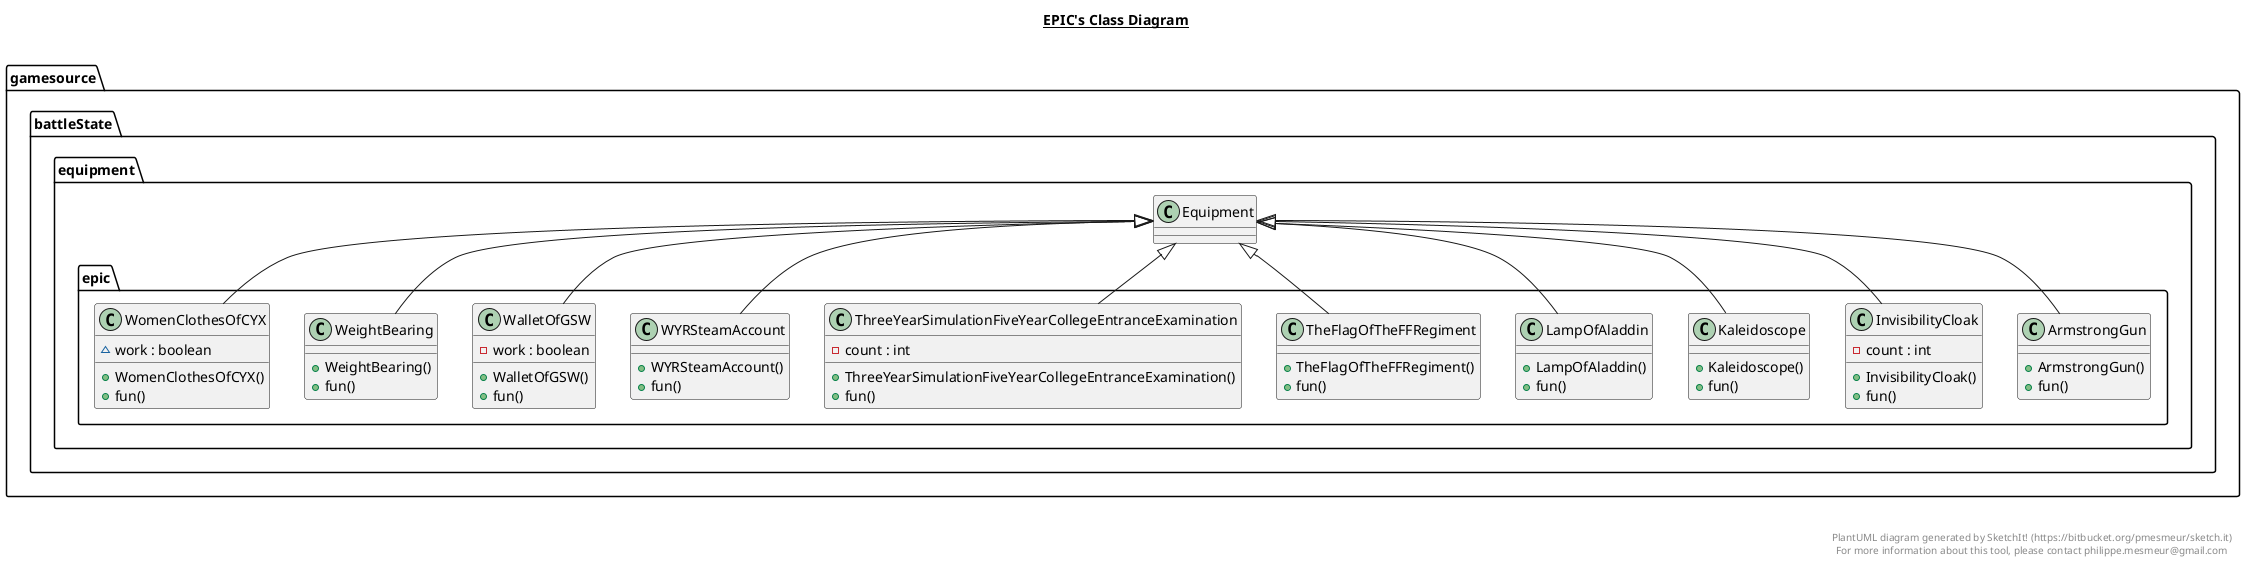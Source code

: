 @startuml

title __EPIC's Class Diagram__\n

  namespace gamesource {
    namespace battleState.equipment {
      namespace epic {
        class gamesource.battleState.equipment.epic.ArmstrongGun {
            + ArmstrongGun()
            + fun()
        }
      }
    }
  }
  

  namespace gamesource {
    namespace battleState.equipment {
      namespace epic {
        class gamesource.battleState.equipment.epic.InvisibilityCloak {
            - count : int
            + InvisibilityCloak()
            + fun()
        }
      }
    }
  }
  

  namespace gamesource {
    namespace battleState.equipment {
      namespace epic {
        class gamesource.battleState.equipment.epic.Kaleidoscope {
            + Kaleidoscope()
            + fun()
        }
      }
    }
  }
  

  namespace gamesource {
    namespace battleState.equipment {
      namespace epic {
        class gamesource.battleState.equipment.epic.LampOfAladdin {
            + LampOfAladdin()
            + fun()
        }
      }
    }
  }
  

  namespace gamesource {
    namespace battleState.equipment {
      namespace epic {
        class gamesource.battleState.equipment.epic.TheFlagOfTheFFRegiment {
            + TheFlagOfTheFFRegiment()
            + fun()
        }
      }
    }
  }
  

  namespace gamesource {
    namespace battleState.equipment {
      namespace epic {
        class gamesource.battleState.equipment.epic.ThreeYearSimulationFiveYearCollegeEntranceExamination {
            - count : int
            + ThreeYearSimulationFiveYearCollegeEntranceExamination()
            + fun()
        }
      }
    }
  }
  

  namespace gamesource {
    namespace battleState.equipment {
      namespace epic {
        class gamesource.battleState.equipment.epic.WYRSteamAccount {
            + WYRSteamAccount()
            + fun()
        }
      }
    }
  }
  

  namespace gamesource {
    namespace battleState.equipment {
      namespace epic {
        class gamesource.battleState.equipment.epic.WalletOfGSW {
            - work : boolean
            + WalletOfGSW()
            + fun()
        }
      }
    }
  }
  

  namespace gamesource {
    namespace battleState.equipment {
      namespace epic {
        class gamesource.battleState.equipment.epic.WeightBearing {
            + WeightBearing()
            + fun()
        }
      }
    }
  }
  

  namespace gamesource {
    namespace battleState.equipment {
      namespace epic {
        class gamesource.battleState.equipment.epic.WomenClothesOfCYX {
            ~ work : boolean
            + WomenClothesOfCYX()
            + fun()
        }
      }
    }
  }
  

  gamesource.battleState.equipment.epic.ArmstrongGun -up-|> gamesource.battleState.equipment.Equipment
  gamesource.battleState.equipment.epic.InvisibilityCloak -up-|> gamesource.battleState.equipment.Equipment
  gamesource.battleState.equipment.epic.Kaleidoscope -up-|> gamesource.battleState.equipment.Equipment
  gamesource.battleState.equipment.epic.LampOfAladdin -up-|> gamesource.battleState.equipment.Equipment
  gamesource.battleState.equipment.epic.TheFlagOfTheFFRegiment -up-|> gamesource.battleState.equipment.Equipment
  gamesource.battleState.equipment.epic.ThreeYearSimulationFiveYearCollegeEntranceExamination -up-|> gamesource.battleState.equipment.Equipment
  gamesource.battleState.equipment.epic.WYRSteamAccount -up-|> gamesource.battleState.equipment.Equipment
  gamesource.battleState.equipment.epic.WalletOfGSW -up-|> gamesource.battleState.equipment.Equipment
  gamesource.battleState.equipment.epic.WeightBearing -up-|> gamesource.battleState.equipment.Equipment
  gamesource.battleState.equipment.epic.WomenClothesOfCYX -up-|> gamesource.battleState.equipment.Equipment


right footer


PlantUML diagram generated by SketchIt! (https://bitbucket.org/pmesmeur/sketch.it)
For more information about this tool, please contact philippe.mesmeur@gmail.com
endfooter

@enduml
